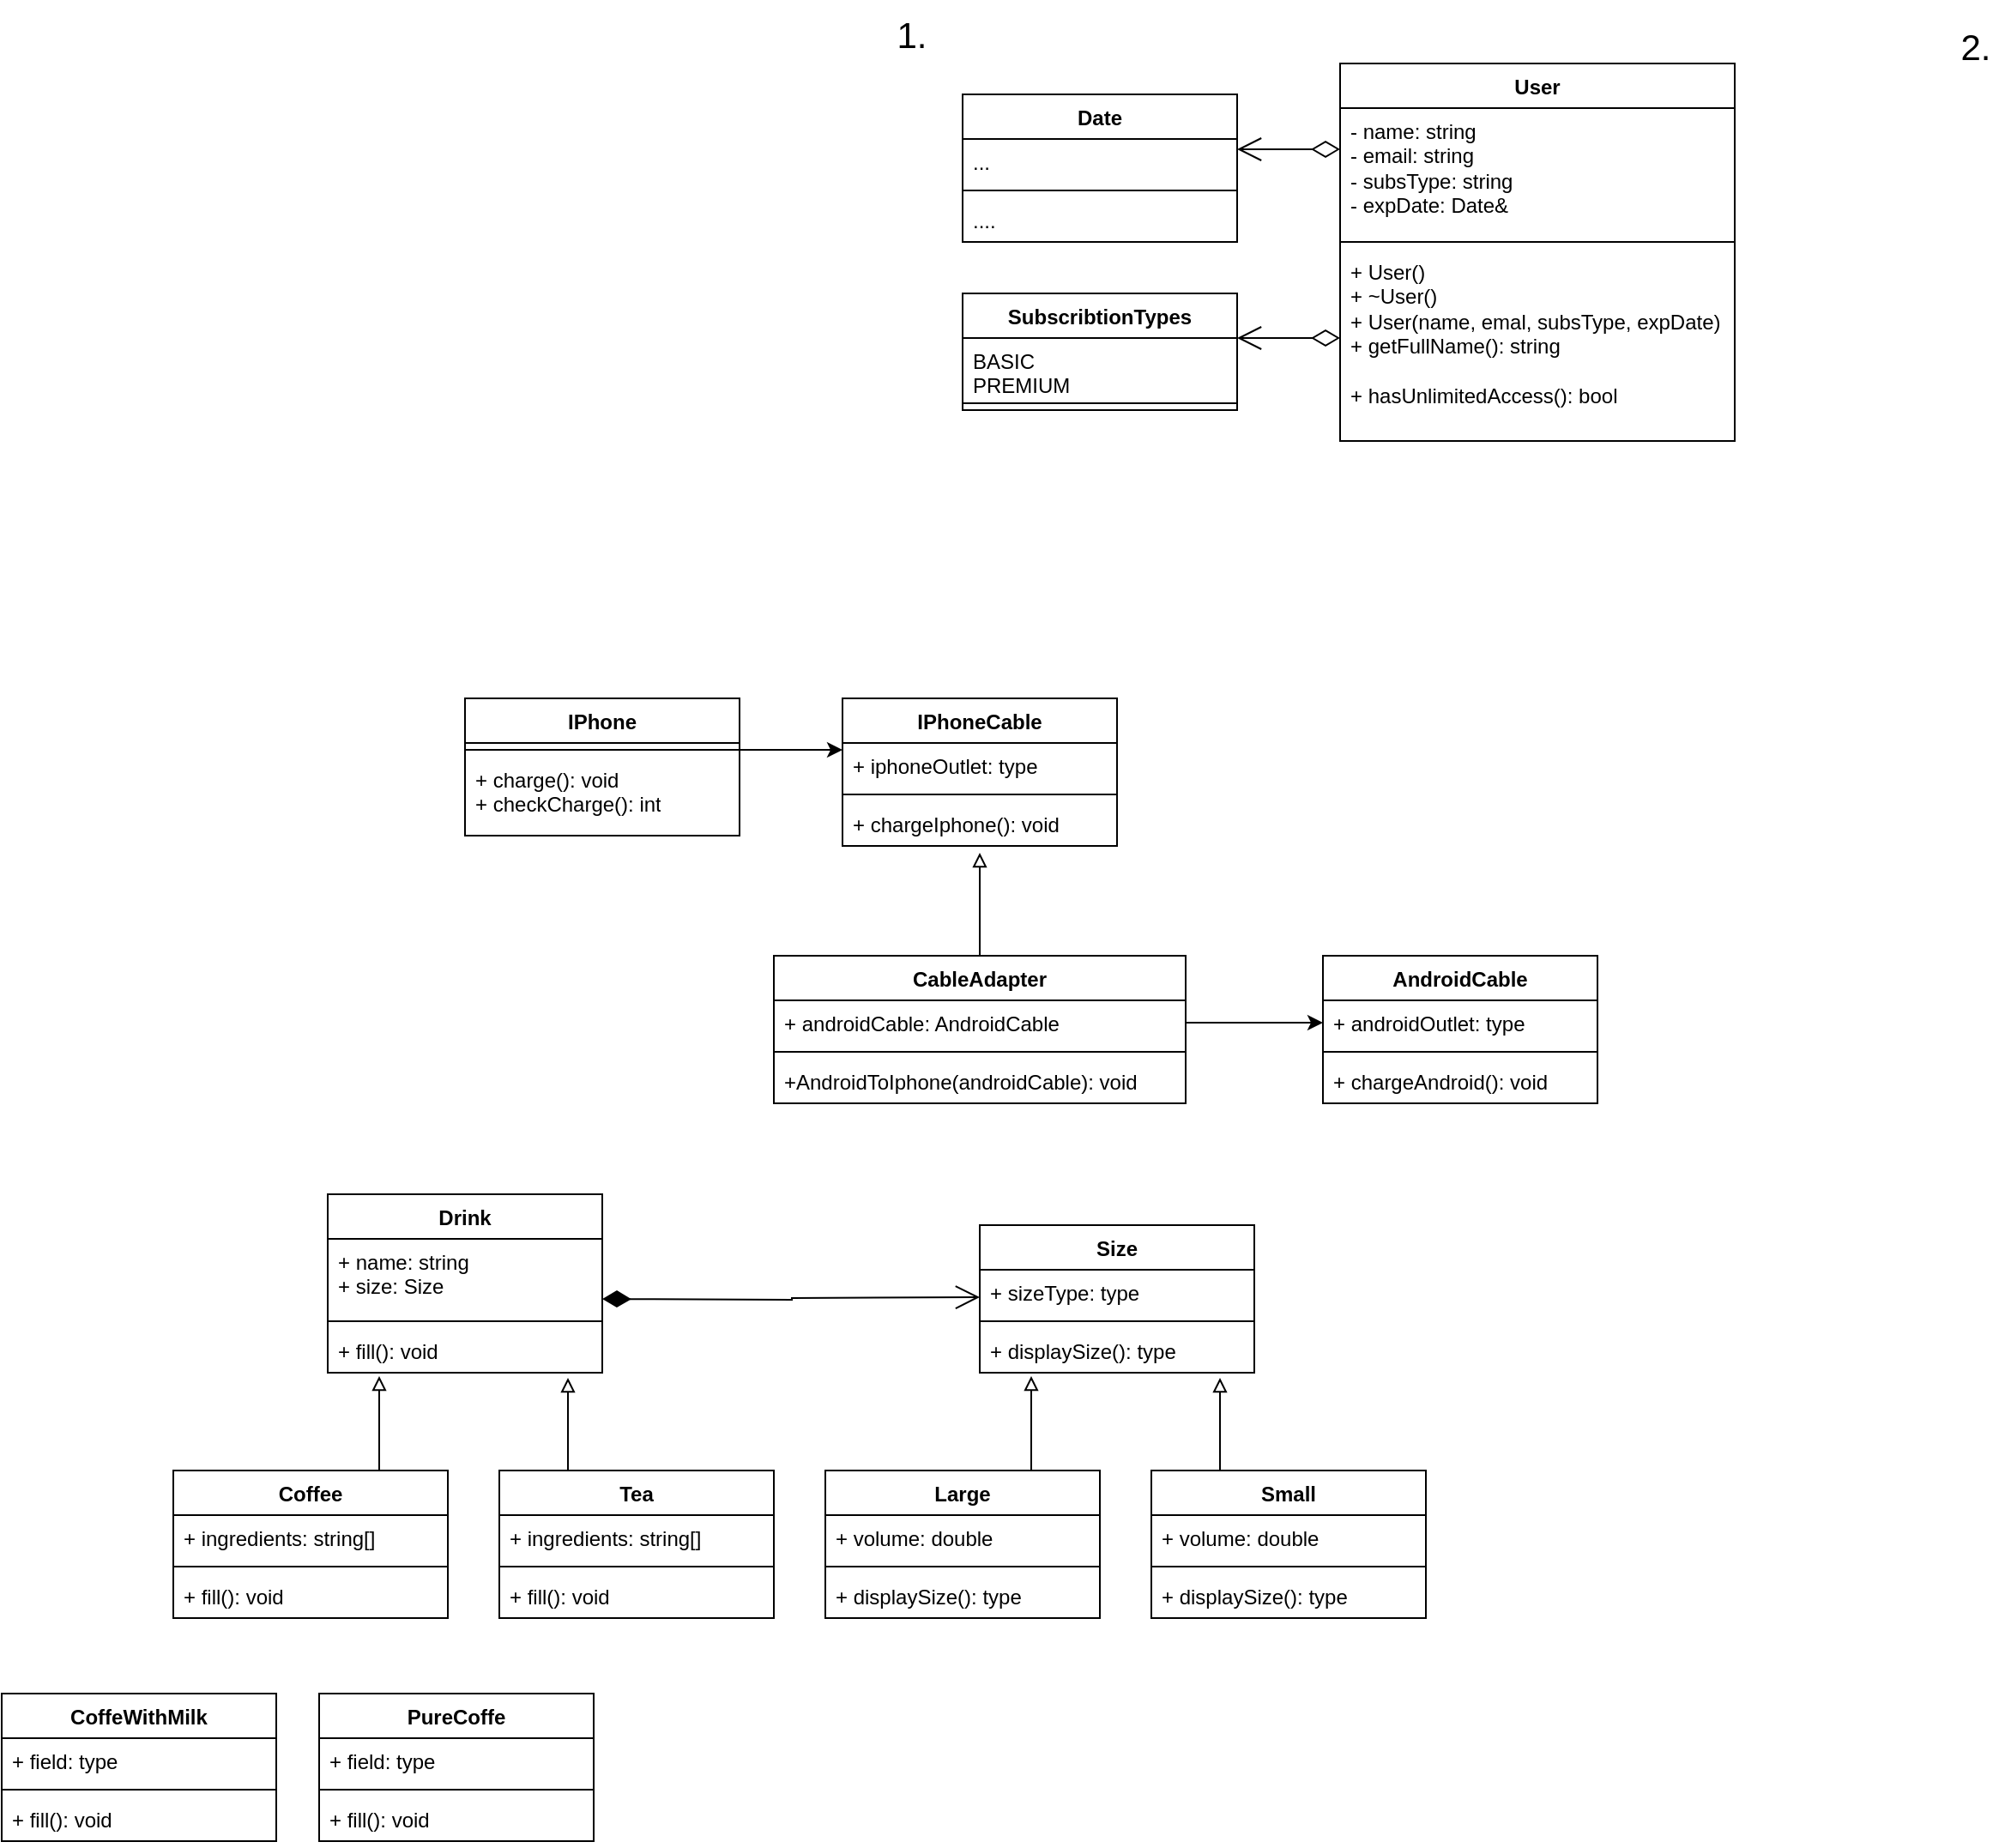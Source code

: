 <mxfile version="23.1.6" type="github">
  <diagram name="Сторінка-1" id="_aa1MwNTrUtcZgbh-YB0">
    <mxGraphModel dx="2044" dy="760" grid="1" gridSize="10" guides="1" tooltips="1" connect="1" arrows="1" fold="1" page="1" pageScale="1" pageWidth="850" pageHeight="1100" math="0" shadow="0">
      <root>
        <mxCell id="0" />
        <mxCell id="1" parent="0" />
        <mxCell id="qZM3hDWD_EfuBB5bhHqb-1" value="User" style="swimlane;fontStyle=1;align=center;verticalAlign=top;childLayout=stackLayout;horizontal=1;startSize=26;horizontalStack=0;resizeParent=1;resizeParentMax=0;resizeLast=0;collapsible=1;marginBottom=0;whiteSpace=wrap;html=1;" parent="1" vertex="1">
          <mxGeometry x="250" y="160" width="230" height="220" as="geometry" />
        </mxCell>
        <mxCell id="qZM3hDWD_EfuBB5bhHqb-2" value="- name: string&lt;br&gt;- email: string&lt;br&gt;- subsType: string&lt;br&gt;- expDate: Date&amp;amp;&amp;nbsp;" style="text;strokeColor=none;fillColor=none;align=left;verticalAlign=top;spacingLeft=4;spacingRight=4;overflow=hidden;rotatable=0;points=[[0,0.5],[1,0.5]];portConstraint=eastwest;whiteSpace=wrap;html=1;" parent="qZM3hDWD_EfuBB5bhHqb-1" vertex="1">
          <mxGeometry y="26" width="230" height="74" as="geometry" />
        </mxCell>
        <mxCell id="qZM3hDWD_EfuBB5bhHqb-3" value="" style="line;strokeWidth=1;fillColor=none;align=left;verticalAlign=middle;spacingTop=-1;spacingLeft=3;spacingRight=3;rotatable=0;labelPosition=right;points=[];portConstraint=eastwest;strokeColor=inherit;" parent="qZM3hDWD_EfuBB5bhHqb-1" vertex="1">
          <mxGeometry y="100" width="230" height="8" as="geometry" />
        </mxCell>
        <mxCell id="qZM3hDWD_EfuBB5bhHqb-4" value="+ User()&lt;br&gt;+ ~User()&lt;br&gt;+ User(name, emal, subsType, expDate)&lt;br&gt;+ getFullName(): string&lt;br&gt;&lt;br&gt;+ hasUnlimitedAccess(): bool" style="text;strokeColor=none;fillColor=none;align=left;verticalAlign=top;spacingLeft=4;spacingRight=4;overflow=hidden;rotatable=0;points=[[0,0.5],[1,0.5]];portConstraint=eastwest;whiteSpace=wrap;html=1;" parent="qZM3hDWD_EfuBB5bhHqb-1" vertex="1">
          <mxGeometry y="108" width="230" height="112" as="geometry" />
        </mxCell>
        <mxCell id="y9fGYAghP5PMQkq3UWg3-1" value="SubscribtionTypes" style="swimlane;fontStyle=1;align=center;verticalAlign=top;childLayout=stackLayout;horizontal=1;startSize=26;horizontalStack=0;resizeParent=1;resizeParentMax=0;resizeLast=0;collapsible=1;marginBottom=0;whiteSpace=wrap;html=1;" parent="1" vertex="1">
          <mxGeometry x="30" y="294" width="160" height="68" as="geometry" />
        </mxCell>
        <mxCell id="y9fGYAghP5PMQkq3UWg3-2" value="BASIC&amp;nbsp;&lt;br&gt;PREMIUM&amp;nbsp;" style="text;strokeColor=none;fillColor=none;align=left;verticalAlign=top;spacingLeft=4;spacingRight=4;overflow=hidden;rotatable=0;points=[[0,0.5],[1,0.5]];portConstraint=eastwest;whiteSpace=wrap;html=1;" parent="y9fGYAghP5PMQkq3UWg3-1" vertex="1">
          <mxGeometry y="26" width="160" height="34" as="geometry" />
        </mxCell>
        <mxCell id="y9fGYAghP5PMQkq3UWg3-3" value="" style="line;strokeWidth=1;fillColor=none;align=left;verticalAlign=middle;spacingTop=-1;spacingLeft=3;spacingRight=3;rotatable=0;labelPosition=right;points=[];portConstraint=eastwest;strokeColor=inherit;" parent="y9fGYAghP5PMQkq3UWg3-1" vertex="1">
          <mxGeometry y="60" width="160" height="8" as="geometry" />
        </mxCell>
        <mxCell id="pp7JaojJXRGUMk-9s-zW-1" value="Date" style="swimlane;fontStyle=1;align=center;verticalAlign=top;childLayout=stackLayout;horizontal=1;startSize=26;horizontalStack=0;resizeParent=1;resizeParentMax=0;resizeLast=0;collapsible=1;marginBottom=0;whiteSpace=wrap;html=1;" vertex="1" parent="1">
          <mxGeometry x="30" y="178" width="160" height="86" as="geometry" />
        </mxCell>
        <mxCell id="pp7JaojJXRGUMk-9s-zW-2" value="..." style="text;strokeColor=none;fillColor=none;align=left;verticalAlign=top;spacingLeft=4;spacingRight=4;overflow=hidden;rotatable=0;points=[[0,0.5],[1,0.5]];portConstraint=eastwest;whiteSpace=wrap;html=1;" vertex="1" parent="pp7JaojJXRGUMk-9s-zW-1">
          <mxGeometry y="26" width="160" height="26" as="geometry" />
        </mxCell>
        <mxCell id="pp7JaojJXRGUMk-9s-zW-3" value="" style="line;strokeWidth=1;fillColor=none;align=left;verticalAlign=middle;spacingTop=-1;spacingLeft=3;spacingRight=3;rotatable=0;labelPosition=right;points=[];portConstraint=eastwest;strokeColor=inherit;" vertex="1" parent="pp7JaojJXRGUMk-9s-zW-1">
          <mxGeometry y="52" width="160" height="8" as="geometry" />
        </mxCell>
        <mxCell id="pp7JaojJXRGUMk-9s-zW-4" value="...." style="text;strokeColor=none;fillColor=none;align=left;verticalAlign=top;spacingLeft=4;spacingRight=4;overflow=hidden;rotatable=0;points=[[0,0.5],[1,0.5]];portConstraint=eastwest;whiteSpace=wrap;html=1;" vertex="1" parent="pp7JaojJXRGUMk-9s-zW-1">
          <mxGeometry y="60" width="160" height="26" as="geometry" />
        </mxCell>
        <mxCell id="pp7JaojJXRGUMk-9s-zW-6" value="" style="endArrow=open;html=1;endSize=12;startArrow=diamondThin;startSize=14;startFill=0;edgeStyle=orthogonalEdgeStyle;align=left;verticalAlign=bottom;rounded=0;" edge="1" parent="1">
          <mxGeometry x="-1" y="3" relative="1" as="geometry">
            <mxPoint x="250" y="210" as="sourcePoint" />
            <mxPoint x="190" y="210" as="targetPoint" />
          </mxGeometry>
        </mxCell>
        <mxCell id="pp7JaojJXRGUMk-9s-zW-7" value="" style="endArrow=open;html=1;endSize=12;startArrow=diamondThin;startSize=14;startFill=0;edgeStyle=orthogonalEdgeStyle;align=left;verticalAlign=bottom;rounded=0;" edge="1" parent="1">
          <mxGeometry x="-1" y="3" relative="1" as="geometry">
            <mxPoint x="250" y="320" as="sourcePoint" />
            <mxPoint x="190" y="320" as="targetPoint" />
          </mxGeometry>
        </mxCell>
        <mxCell id="pp7JaojJXRGUMk-9s-zW-8" value="&lt;font style=&quot;font-size: 21px;&quot;&gt;1.&lt;/font&gt;" style="text;html=1;align=center;verticalAlign=middle;resizable=0;points=[];autosize=1;strokeColor=none;fillColor=none;" vertex="1" parent="1">
          <mxGeometry x="-20" y="123" width="40" height="40" as="geometry" />
        </mxCell>
        <mxCell id="pp7JaojJXRGUMk-9s-zW-10" value="&lt;font style=&quot;font-size: 21px;&quot;&gt;2.&lt;/font&gt;" style="text;html=1;align=center;verticalAlign=middle;resizable=0;points=[];autosize=1;strokeColor=none;fillColor=none;" vertex="1" parent="1">
          <mxGeometry x="600" y="130" width="40" height="40" as="geometry" />
        </mxCell>
        <mxCell id="pp7JaojJXRGUMk-9s-zW-29" style="edgeStyle=orthogonalEdgeStyle;rounded=0;orthogonalLoop=1;jettySize=auto;html=1;" edge="1" parent="1" source="pp7JaojJXRGUMk-9s-zW-11">
          <mxGeometry relative="1" as="geometry">
            <mxPoint x="-40" y="560" as="targetPoint" />
            <Array as="points">
              <mxPoint x="-50" y="560" />
              <mxPoint x="-50" y="560" />
            </Array>
          </mxGeometry>
        </mxCell>
        <mxCell id="pp7JaojJXRGUMk-9s-zW-11" value="IPhone" style="swimlane;fontStyle=1;align=center;verticalAlign=top;childLayout=stackLayout;horizontal=1;startSize=26;horizontalStack=0;resizeParent=1;resizeParentMax=0;resizeLast=0;collapsible=1;marginBottom=0;whiteSpace=wrap;html=1;" vertex="1" parent="1">
          <mxGeometry x="-260" y="530" width="160" height="80" as="geometry" />
        </mxCell>
        <mxCell id="pp7JaojJXRGUMk-9s-zW-13" value="" style="line;strokeWidth=1;fillColor=none;align=left;verticalAlign=middle;spacingTop=-1;spacingLeft=3;spacingRight=3;rotatable=0;labelPosition=right;points=[];portConstraint=eastwest;strokeColor=inherit;" vertex="1" parent="pp7JaojJXRGUMk-9s-zW-11">
          <mxGeometry y="26" width="160" height="8" as="geometry" />
        </mxCell>
        <mxCell id="pp7JaojJXRGUMk-9s-zW-14" value="+ charge(): void&lt;br&gt;+ checkCharge(): int" style="text;strokeColor=none;fillColor=none;align=left;verticalAlign=top;spacingLeft=4;spacingRight=4;overflow=hidden;rotatable=0;points=[[0,0.5],[1,0.5]];portConstraint=eastwest;whiteSpace=wrap;html=1;" vertex="1" parent="pp7JaojJXRGUMk-9s-zW-11">
          <mxGeometry y="34" width="160" height="46" as="geometry" />
        </mxCell>
        <mxCell id="pp7JaojJXRGUMk-9s-zW-19" value="CableAdapter" style="swimlane;fontStyle=1;align=center;verticalAlign=top;childLayout=stackLayout;horizontal=1;startSize=26;horizontalStack=0;resizeParent=1;resizeParentMax=0;resizeLast=0;collapsible=1;marginBottom=0;whiteSpace=wrap;html=1;" vertex="1" parent="1">
          <mxGeometry x="-80" y="680" width="240" height="86" as="geometry" />
        </mxCell>
        <mxCell id="pp7JaojJXRGUMk-9s-zW-20" value="+ androidCable: AndroidCable" style="text;strokeColor=none;fillColor=none;align=left;verticalAlign=top;spacingLeft=4;spacingRight=4;overflow=hidden;rotatable=0;points=[[0,0.5],[1,0.5]];portConstraint=eastwest;whiteSpace=wrap;html=1;" vertex="1" parent="pp7JaojJXRGUMk-9s-zW-19">
          <mxGeometry y="26" width="240" height="26" as="geometry" />
        </mxCell>
        <mxCell id="pp7JaojJXRGUMk-9s-zW-21" value="" style="line;strokeWidth=1;fillColor=none;align=left;verticalAlign=middle;spacingTop=-1;spacingLeft=3;spacingRight=3;rotatable=0;labelPosition=right;points=[];portConstraint=eastwest;strokeColor=inherit;" vertex="1" parent="pp7JaojJXRGUMk-9s-zW-19">
          <mxGeometry y="52" width="240" height="8" as="geometry" />
        </mxCell>
        <mxCell id="pp7JaojJXRGUMk-9s-zW-22" value="+AndroidToIphone(androidCable): void&amp;nbsp;" style="text;strokeColor=none;fillColor=none;align=left;verticalAlign=top;spacingLeft=4;spacingRight=4;overflow=hidden;rotatable=0;points=[[0,0.5],[1,0.5]];portConstraint=eastwest;whiteSpace=wrap;html=1;" vertex="1" parent="pp7JaojJXRGUMk-9s-zW-19">
          <mxGeometry y="60" width="240" height="26" as="geometry" />
        </mxCell>
        <mxCell id="pp7JaojJXRGUMk-9s-zW-23" value="AndroidCable" style="swimlane;fontStyle=1;align=center;verticalAlign=top;childLayout=stackLayout;horizontal=1;startSize=26;horizontalStack=0;resizeParent=1;resizeParentMax=0;resizeLast=0;collapsible=1;marginBottom=0;whiteSpace=wrap;html=1;" vertex="1" parent="1">
          <mxGeometry x="240" y="680" width="160" height="86" as="geometry" />
        </mxCell>
        <mxCell id="pp7JaojJXRGUMk-9s-zW-24" value="+ androidOutlet: type" style="text;strokeColor=none;fillColor=none;align=left;verticalAlign=top;spacingLeft=4;spacingRight=4;overflow=hidden;rotatable=0;points=[[0,0.5],[1,0.5]];portConstraint=eastwest;whiteSpace=wrap;html=1;" vertex="1" parent="pp7JaojJXRGUMk-9s-zW-23">
          <mxGeometry y="26" width="160" height="26" as="geometry" />
        </mxCell>
        <mxCell id="pp7JaojJXRGUMk-9s-zW-25" value="" style="line;strokeWidth=1;fillColor=none;align=left;verticalAlign=middle;spacingTop=-1;spacingLeft=3;spacingRight=3;rotatable=0;labelPosition=right;points=[];portConstraint=eastwest;strokeColor=inherit;" vertex="1" parent="pp7JaojJXRGUMk-9s-zW-23">
          <mxGeometry y="52" width="160" height="8" as="geometry" />
        </mxCell>
        <mxCell id="pp7JaojJXRGUMk-9s-zW-26" value="+ chargeAndroid(): void" style="text;strokeColor=none;fillColor=none;align=left;verticalAlign=top;spacingLeft=4;spacingRight=4;overflow=hidden;rotatable=0;points=[[0,0.5],[1,0.5]];portConstraint=eastwest;whiteSpace=wrap;html=1;" vertex="1" parent="pp7JaojJXRGUMk-9s-zW-23">
          <mxGeometry y="60" width="160" height="26" as="geometry" />
        </mxCell>
        <mxCell id="pp7JaojJXRGUMk-9s-zW-27" style="edgeStyle=orthogonalEdgeStyle;rounded=0;orthogonalLoop=1;jettySize=auto;html=1;entryX=0;entryY=0.5;entryDx=0;entryDy=0;" edge="1" parent="1" source="pp7JaojJXRGUMk-9s-zW-20" target="pp7JaojJXRGUMk-9s-zW-24">
          <mxGeometry relative="1" as="geometry" />
        </mxCell>
        <mxCell id="pp7JaojJXRGUMk-9s-zW-28" style="edgeStyle=orthogonalEdgeStyle;rounded=0;orthogonalLoop=1;jettySize=auto;html=1;endArrow=block;endFill=0;" edge="1" parent="1" source="pp7JaojJXRGUMk-9s-zW-19">
          <mxGeometry relative="1" as="geometry">
            <mxPoint x="40" y="620" as="targetPoint" />
          </mxGeometry>
        </mxCell>
        <mxCell id="pp7JaojJXRGUMk-9s-zW-32" value="IPhoneCable" style="swimlane;fontStyle=1;align=center;verticalAlign=top;childLayout=stackLayout;horizontal=1;startSize=26;horizontalStack=0;resizeParent=1;resizeParentMax=0;resizeLast=0;collapsible=1;marginBottom=0;whiteSpace=wrap;html=1;" vertex="1" parent="1">
          <mxGeometry x="-40" y="530" width="160" height="86" as="geometry" />
        </mxCell>
        <mxCell id="pp7JaojJXRGUMk-9s-zW-33" value="+ iphoneOutlet: type" style="text;strokeColor=none;fillColor=none;align=left;verticalAlign=top;spacingLeft=4;spacingRight=4;overflow=hidden;rotatable=0;points=[[0,0.5],[1,0.5]];portConstraint=eastwest;whiteSpace=wrap;html=1;" vertex="1" parent="pp7JaojJXRGUMk-9s-zW-32">
          <mxGeometry y="26" width="160" height="26" as="geometry" />
        </mxCell>
        <mxCell id="pp7JaojJXRGUMk-9s-zW-34" value="" style="line;strokeWidth=1;fillColor=none;align=left;verticalAlign=middle;spacingTop=-1;spacingLeft=3;spacingRight=3;rotatable=0;labelPosition=right;points=[];portConstraint=eastwest;strokeColor=inherit;" vertex="1" parent="pp7JaojJXRGUMk-9s-zW-32">
          <mxGeometry y="52" width="160" height="8" as="geometry" />
        </mxCell>
        <mxCell id="pp7JaojJXRGUMk-9s-zW-35" value="+ chargeIphone(): void" style="text;strokeColor=none;fillColor=none;align=left;verticalAlign=top;spacingLeft=4;spacingRight=4;overflow=hidden;rotatable=0;points=[[0,0.5],[1,0.5]];portConstraint=eastwest;whiteSpace=wrap;html=1;" vertex="1" parent="pp7JaojJXRGUMk-9s-zW-32">
          <mxGeometry y="60" width="160" height="26" as="geometry" />
        </mxCell>
        <mxCell id="pp7JaojJXRGUMk-9s-zW-40" value="Coffee" style="swimlane;fontStyle=1;align=center;verticalAlign=top;childLayout=stackLayout;horizontal=1;startSize=26;horizontalStack=0;resizeParent=1;resizeParentMax=0;resizeLast=0;collapsible=1;marginBottom=0;whiteSpace=wrap;html=1;" vertex="1" parent="1">
          <mxGeometry x="-430" y="980" width="160" height="86" as="geometry" />
        </mxCell>
        <mxCell id="pp7JaojJXRGUMk-9s-zW-41" value="+ ingredients: string[]" style="text;strokeColor=none;fillColor=none;align=left;verticalAlign=top;spacingLeft=4;spacingRight=4;overflow=hidden;rotatable=0;points=[[0,0.5],[1,0.5]];portConstraint=eastwest;whiteSpace=wrap;html=1;" vertex="1" parent="pp7JaojJXRGUMk-9s-zW-40">
          <mxGeometry y="26" width="160" height="26" as="geometry" />
        </mxCell>
        <mxCell id="pp7JaojJXRGUMk-9s-zW-42" value="" style="line;strokeWidth=1;fillColor=none;align=left;verticalAlign=middle;spacingTop=-1;spacingLeft=3;spacingRight=3;rotatable=0;labelPosition=right;points=[];portConstraint=eastwest;strokeColor=inherit;" vertex="1" parent="pp7JaojJXRGUMk-9s-zW-40">
          <mxGeometry y="52" width="160" height="8" as="geometry" />
        </mxCell>
        <mxCell id="pp7JaojJXRGUMk-9s-zW-43" value="+ fill(): void" style="text;strokeColor=none;fillColor=none;align=left;verticalAlign=top;spacingLeft=4;spacingRight=4;overflow=hidden;rotatable=0;points=[[0,0.5],[1,0.5]];portConstraint=eastwest;whiteSpace=wrap;html=1;" vertex="1" parent="pp7JaojJXRGUMk-9s-zW-40">
          <mxGeometry y="60" width="160" height="26" as="geometry" />
        </mxCell>
        <mxCell id="pp7JaojJXRGUMk-9s-zW-44" value="Tea" style="swimlane;fontStyle=1;align=center;verticalAlign=top;childLayout=stackLayout;horizontal=1;startSize=26;horizontalStack=0;resizeParent=1;resizeParentMax=0;resizeLast=0;collapsible=1;marginBottom=0;whiteSpace=wrap;html=1;" vertex="1" parent="1">
          <mxGeometry x="-240" y="980" width="160" height="86" as="geometry" />
        </mxCell>
        <mxCell id="pp7JaojJXRGUMk-9s-zW-45" value="+ ingredients: string[]" style="text;strokeColor=none;fillColor=none;align=left;verticalAlign=top;spacingLeft=4;spacingRight=4;overflow=hidden;rotatable=0;points=[[0,0.5],[1,0.5]];portConstraint=eastwest;whiteSpace=wrap;html=1;" vertex="1" parent="pp7JaojJXRGUMk-9s-zW-44">
          <mxGeometry y="26" width="160" height="26" as="geometry" />
        </mxCell>
        <mxCell id="pp7JaojJXRGUMk-9s-zW-46" value="" style="line;strokeWidth=1;fillColor=none;align=left;verticalAlign=middle;spacingTop=-1;spacingLeft=3;spacingRight=3;rotatable=0;labelPosition=right;points=[];portConstraint=eastwest;strokeColor=inherit;" vertex="1" parent="pp7JaojJXRGUMk-9s-zW-44">
          <mxGeometry y="52" width="160" height="8" as="geometry" />
        </mxCell>
        <mxCell id="pp7JaojJXRGUMk-9s-zW-47" value="+ fill(): void" style="text;strokeColor=none;fillColor=none;align=left;verticalAlign=top;spacingLeft=4;spacingRight=4;overflow=hidden;rotatable=0;points=[[0,0.5],[1,0.5]];portConstraint=eastwest;whiteSpace=wrap;html=1;" vertex="1" parent="pp7JaojJXRGUMk-9s-zW-44">
          <mxGeometry y="60" width="160" height="26" as="geometry" />
        </mxCell>
        <mxCell id="pp7JaojJXRGUMk-9s-zW-48" style="edgeStyle=orthogonalEdgeStyle;rounded=0;orthogonalLoop=1;jettySize=auto;html=1;exitX=0.75;exitY=0;exitDx=0;exitDy=0;entryX=0.125;entryY=0.962;entryDx=0;entryDy=0;entryPerimeter=0;endArrow=block;endFill=0;" edge="1" parent="1" source="pp7JaojJXRGUMk-9s-zW-40">
          <mxGeometry relative="1" as="geometry">
            <mxPoint x="-310" y="925.012" as="targetPoint" />
          </mxGeometry>
        </mxCell>
        <mxCell id="pp7JaojJXRGUMk-9s-zW-49" style="edgeStyle=orthogonalEdgeStyle;rounded=0;orthogonalLoop=1;jettySize=auto;html=1;exitX=0.25;exitY=0;exitDx=0;exitDy=0;entryX=0.875;entryY=1;entryDx=0;entryDy=0;entryPerimeter=0;endArrow=block;endFill=0;" edge="1" parent="1" source="pp7JaojJXRGUMk-9s-zW-44">
          <mxGeometry relative="1" as="geometry">
            <mxPoint x="-200" y="926" as="targetPoint" />
          </mxGeometry>
        </mxCell>
        <mxCell id="pp7JaojJXRGUMk-9s-zW-53" value="Large" style="swimlane;fontStyle=1;align=center;verticalAlign=top;childLayout=stackLayout;horizontal=1;startSize=26;horizontalStack=0;resizeParent=1;resizeParentMax=0;resizeLast=0;collapsible=1;marginBottom=0;whiteSpace=wrap;html=1;" vertex="1" parent="1">
          <mxGeometry x="-50" y="980" width="160" height="86" as="geometry" />
        </mxCell>
        <mxCell id="pp7JaojJXRGUMk-9s-zW-54" value="+ volume: double" style="text;strokeColor=none;fillColor=none;align=left;verticalAlign=top;spacingLeft=4;spacingRight=4;overflow=hidden;rotatable=0;points=[[0,0.5],[1,0.5]];portConstraint=eastwest;whiteSpace=wrap;html=1;" vertex="1" parent="pp7JaojJXRGUMk-9s-zW-53">
          <mxGeometry y="26" width="160" height="26" as="geometry" />
        </mxCell>
        <mxCell id="pp7JaojJXRGUMk-9s-zW-55" value="" style="line;strokeWidth=1;fillColor=none;align=left;verticalAlign=middle;spacingTop=-1;spacingLeft=3;spacingRight=3;rotatable=0;labelPosition=right;points=[];portConstraint=eastwest;strokeColor=inherit;" vertex="1" parent="pp7JaojJXRGUMk-9s-zW-53">
          <mxGeometry y="52" width="160" height="8" as="geometry" />
        </mxCell>
        <mxCell id="pp7JaojJXRGUMk-9s-zW-56" value="+ displaySize(): type" style="text;strokeColor=none;fillColor=none;align=left;verticalAlign=top;spacingLeft=4;spacingRight=4;overflow=hidden;rotatable=0;points=[[0,0.5],[1,0.5]];portConstraint=eastwest;whiteSpace=wrap;html=1;" vertex="1" parent="pp7JaojJXRGUMk-9s-zW-53">
          <mxGeometry y="60" width="160" height="26" as="geometry" />
        </mxCell>
        <mxCell id="pp7JaojJXRGUMk-9s-zW-57" value="Small" style="swimlane;fontStyle=1;align=center;verticalAlign=top;childLayout=stackLayout;horizontal=1;startSize=26;horizontalStack=0;resizeParent=1;resizeParentMax=0;resizeLast=0;collapsible=1;marginBottom=0;whiteSpace=wrap;html=1;" vertex="1" parent="1">
          <mxGeometry x="140" y="980" width="160" height="86" as="geometry" />
        </mxCell>
        <mxCell id="pp7JaojJXRGUMk-9s-zW-58" value="+ volume: double" style="text;strokeColor=none;fillColor=none;align=left;verticalAlign=top;spacingLeft=4;spacingRight=4;overflow=hidden;rotatable=0;points=[[0,0.5],[1,0.5]];portConstraint=eastwest;whiteSpace=wrap;html=1;" vertex="1" parent="pp7JaojJXRGUMk-9s-zW-57">
          <mxGeometry y="26" width="160" height="26" as="geometry" />
        </mxCell>
        <mxCell id="pp7JaojJXRGUMk-9s-zW-59" value="" style="line;strokeWidth=1;fillColor=none;align=left;verticalAlign=middle;spacingTop=-1;spacingLeft=3;spacingRight=3;rotatable=0;labelPosition=right;points=[];portConstraint=eastwest;strokeColor=inherit;" vertex="1" parent="pp7JaojJXRGUMk-9s-zW-57">
          <mxGeometry y="52" width="160" height="8" as="geometry" />
        </mxCell>
        <mxCell id="pp7JaojJXRGUMk-9s-zW-60" value="+ displaySize(): type" style="text;strokeColor=none;fillColor=none;align=left;verticalAlign=top;spacingLeft=4;spacingRight=4;overflow=hidden;rotatable=0;points=[[0,0.5],[1,0.5]];portConstraint=eastwest;whiteSpace=wrap;html=1;" vertex="1" parent="pp7JaojJXRGUMk-9s-zW-57">
          <mxGeometry y="60" width="160" height="26" as="geometry" />
        </mxCell>
        <mxCell id="pp7JaojJXRGUMk-9s-zW-61" style="edgeStyle=orthogonalEdgeStyle;rounded=0;orthogonalLoop=1;jettySize=auto;html=1;exitX=0.75;exitY=0;exitDx=0;exitDy=0;entryX=0.125;entryY=0.962;entryDx=0;entryDy=0;entryPerimeter=0;endArrow=block;endFill=0;" edge="1" parent="1" source="pp7JaojJXRGUMk-9s-zW-53">
          <mxGeometry relative="1" as="geometry">
            <mxPoint x="70" y="925.012" as="targetPoint" />
          </mxGeometry>
        </mxCell>
        <mxCell id="pp7JaojJXRGUMk-9s-zW-62" style="edgeStyle=orthogonalEdgeStyle;rounded=0;orthogonalLoop=1;jettySize=auto;html=1;exitX=0.25;exitY=0;exitDx=0;exitDy=0;entryX=0.875;entryY=1;entryDx=0;entryDy=0;entryPerimeter=0;endArrow=block;endFill=0;" edge="1" parent="1" source="pp7JaojJXRGUMk-9s-zW-57">
          <mxGeometry relative="1" as="geometry">
            <mxPoint x="180" y="926" as="targetPoint" />
          </mxGeometry>
        </mxCell>
        <mxCell id="pp7JaojJXRGUMk-9s-zW-64" value="" style="endArrow=open;html=1;endSize=12;startArrow=diamondThin;startSize=14;startFill=1;edgeStyle=orthogonalEdgeStyle;align=left;verticalAlign=bottom;rounded=0;entryX=0;entryY=0.5;entryDx=0;entryDy=0;" edge="1" parent="1">
          <mxGeometry x="-1" y="3" relative="1" as="geometry">
            <mxPoint x="-180" y="880" as="sourcePoint" />
            <mxPoint x="40" y="879" as="targetPoint" />
          </mxGeometry>
        </mxCell>
        <mxCell id="pp7JaojJXRGUMk-9s-zW-65" value="Drink" style="swimlane;fontStyle=1;align=center;verticalAlign=top;childLayout=stackLayout;horizontal=1;startSize=26;horizontalStack=0;resizeParent=1;resizeParentMax=0;resizeLast=0;collapsible=1;marginBottom=0;whiteSpace=wrap;html=1;" vertex="1" parent="1">
          <mxGeometry x="-340" y="819" width="160" height="104" as="geometry" />
        </mxCell>
        <mxCell id="pp7JaojJXRGUMk-9s-zW-66" value="+ name: string&lt;br&gt;+ size: Size" style="text;strokeColor=none;fillColor=none;align=left;verticalAlign=top;spacingLeft=4;spacingRight=4;overflow=hidden;rotatable=0;points=[[0,0.5],[1,0.5]];portConstraint=eastwest;whiteSpace=wrap;html=1;" vertex="1" parent="pp7JaojJXRGUMk-9s-zW-65">
          <mxGeometry y="26" width="160" height="44" as="geometry" />
        </mxCell>
        <mxCell id="pp7JaojJXRGUMk-9s-zW-67" value="" style="line;strokeWidth=1;fillColor=none;align=left;verticalAlign=middle;spacingTop=-1;spacingLeft=3;spacingRight=3;rotatable=0;labelPosition=right;points=[];portConstraint=eastwest;strokeColor=inherit;" vertex="1" parent="pp7JaojJXRGUMk-9s-zW-65">
          <mxGeometry y="70" width="160" height="8" as="geometry" />
        </mxCell>
        <mxCell id="pp7JaojJXRGUMk-9s-zW-68" value="+ fill(): void" style="text;strokeColor=none;fillColor=none;align=left;verticalAlign=top;spacingLeft=4;spacingRight=4;overflow=hidden;rotatable=0;points=[[0,0.5],[1,0.5]];portConstraint=eastwest;whiteSpace=wrap;html=1;" vertex="1" parent="pp7JaojJXRGUMk-9s-zW-65">
          <mxGeometry y="78" width="160" height="26" as="geometry" />
        </mxCell>
        <mxCell id="pp7JaojJXRGUMk-9s-zW-69" value="Size" style="swimlane;fontStyle=1;align=center;verticalAlign=top;childLayout=stackLayout;horizontal=1;startSize=26;horizontalStack=0;resizeParent=1;resizeParentMax=0;resizeLast=0;collapsible=1;marginBottom=0;whiteSpace=wrap;html=1;" vertex="1" parent="1">
          <mxGeometry x="40" y="837" width="160" height="86" as="geometry" />
        </mxCell>
        <mxCell id="pp7JaojJXRGUMk-9s-zW-70" value="+ sizeType: type" style="text;strokeColor=none;fillColor=none;align=left;verticalAlign=top;spacingLeft=4;spacingRight=4;overflow=hidden;rotatable=0;points=[[0,0.5],[1,0.5]];portConstraint=eastwest;whiteSpace=wrap;html=1;" vertex="1" parent="pp7JaojJXRGUMk-9s-zW-69">
          <mxGeometry y="26" width="160" height="26" as="geometry" />
        </mxCell>
        <mxCell id="pp7JaojJXRGUMk-9s-zW-71" value="" style="line;strokeWidth=1;fillColor=none;align=left;verticalAlign=middle;spacingTop=-1;spacingLeft=3;spacingRight=3;rotatable=0;labelPosition=right;points=[];portConstraint=eastwest;strokeColor=inherit;" vertex="1" parent="pp7JaojJXRGUMk-9s-zW-69">
          <mxGeometry y="52" width="160" height="8" as="geometry" />
        </mxCell>
        <mxCell id="pp7JaojJXRGUMk-9s-zW-72" value="+ displaySize(): type" style="text;strokeColor=none;fillColor=none;align=left;verticalAlign=top;spacingLeft=4;spacingRight=4;overflow=hidden;rotatable=0;points=[[0,0.5],[1,0.5]];portConstraint=eastwest;whiteSpace=wrap;html=1;" vertex="1" parent="pp7JaojJXRGUMk-9s-zW-69">
          <mxGeometry y="60" width="160" height="26" as="geometry" />
        </mxCell>
        <mxCell id="pp7JaojJXRGUMk-9s-zW-73" value="CoffeWithMilk" style="swimlane;fontStyle=1;align=center;verticalAlign=top;childLayout=stackLayout;horizontal=1;startSize=26;horizontalStack=0;resizeParent=1;resizeParentMax=0;resizeLast=0;collapsible=1;marginBottom=0;whiteSpace=wrap;html=1;" vertex="1" parent="1">
          <mxGeometry x="-530" y="1110" width="160" height="86" as="geometry" />
        </mxCell>
        <mxCell id="pp7JaojJXRGUMk-9s-zW-74" value="+ field: type" style="text;strokeColor=none;fillColor=none;align=left;verticalAlign=top;spacingLeft=4;spacingRight=4;overflow=hidden;rotatable=0;points=[[0,0.5],[1,0.5]];portConstraint=eastwest;whiteSpace=wrap;html=1;" vertex="1" parent="pp7JaojJXRGUMk-9s-zW-73">
          <mxGeometry y="26" width="160" height="26" as="geometry" />
        </mxCell>
        <mxCell id="pp7JaojJXRGUMk-9s-zW-75" value="" style="line;strokeWidth=1;fillColor=none;align=left;verticalAlign=middle;spacingTop=-1;spacingLeft=3;spacingRight=3;rotatable=0;labelPosition=right;points=[];portConstraint=eastwest;strokeColor=inherit;" vertex="1" parent="pp7JaojJXRGUMk-9s-zW-73">
          <mxGeometry y="52" width="160" height="8" as="geometry" />
        </mxCell>
        <mxCell id="pp7JaojJXRGUMk-9s-zW-76" value="+ fill(): void" style="text;strokeColor=none;fillColor=none;align=left;verticalAlign=top;spacingLeft=4;spacingRight=4;overflow=hidden;rotatable=0;points=[[0,0.5],[1,0.5]];portConstraint=eastwest;whiteSpace=wrap;html=1;" vertex="1" parent="pp7JaojJXRGUMk-9s-zW-73">
          <mxGeometry y="60" width="160" height="26" as="geometry" />
        </mxCell>
        <mxCell id="pp7JaojJXRGUMk-9s-zW-77" value="PureCoffe" style="swimlane;fontStyle=1;align=center;verticalAlign=top;childLayout=stackLayout;horizontal=1;startSize=26;horizontalStack=0;resizeParent=1;resizeParentMax=0;resizeLast=0;collapsible=1;marginBottom=0;whiteSpace=wrap;html=1;" vertex="1" parent="1">
          <mxGeometry x="-345" y="1110" width="160" height="86" as="geometry" />
        </mxCell>
        <mxCell id="pp7JaojJXRGUMk-9s-zW-78" value="+ field: type" style="text;strokeColor=none;fillColor=none;align=left;verticalAlign=top;spacingLeft=4;spacingRight=4;overflow=hidden;rotatable=0;points=[[0,0.5],[1,0.5]];portConstraint=eastwest;whiteSpace=wrap;html=1;" vertex="1" parent="pp7JaojJXRGUMk-9s-zW-77">
          <mxGeometry y="26" width="160" height="26" as="geometry" />
        </mxCell>
        <mxCell id="pp7JaojJXRGUMk-9s-zW-79" value="" style="line;strokeWidth=1;fillColor=none;align=left;verticalAlign=middle;spacingTop=-1;spacingLeft=3;spacingRight=3;rotatable=0;labelPosition=right;points=[];portConstraint=eastwest;strokeColor=inherit;" vertex="1" parent="pp7JaojJXRGUMk-9s-zW-77">
          <mxGeometry y="52" width="160" height="8" as="geometry" />
        </mxCell>
        <mxCell id="pp7JaojJXRGUMk-9s-zW-80" value="+ fill(): void" style="text;strokeColor=none;fillColor=none;align=left;verticalAlign=top;spacingLeft=4;spacingRight=4;overflow=hidden;rotatable=0;points=[[0,0.5],[1,0.5]];portConstraint=eastwest;whiteSpace=wrap;html=1;" vertex="1" parent="pp7JaojJXRGUMk-9s-zW-77">
          <mxGeometry y="60" width="160" height="26" as="geometry" />
        </mxCell>
      </root>
    </mxGraphModel>
  </diagram>
</mxfile>
